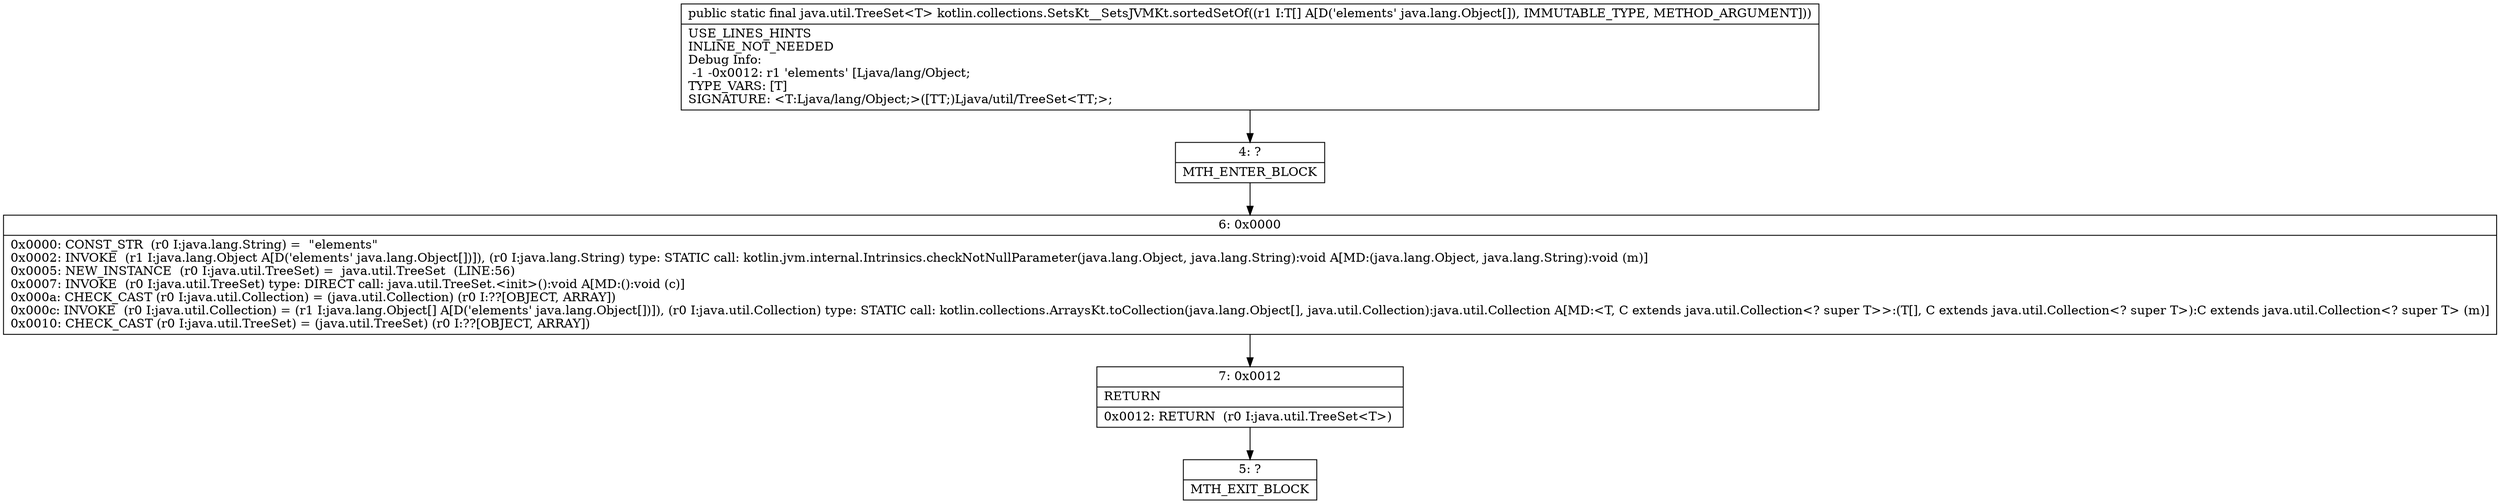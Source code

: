 digraph "CFG forkotlin.collections.SetsKt__SetsJVMKt.sortedSetOf([Ljava\/lang\/Object;)Ljava\/util\/TreeSet;" {
Node_4 [shape=record,label="{4\:\ ?|MTH_ENTER_BLOCK\l}"];
Node_6 [shape=record,label="{6\:\ 0x0000|0x0000: CONST_STR  (r0 I:java.lang.String) =  \"elements\" \l0x0002: INVOKE  (r1 I:java.lang.Object A[D('elements' java.lang.Object[])]), (r0 I:java.lang.String) type: STATIC call: kotlin.jvm.internal.Intrinsics.checkNotNullParameter(java.lang.Object, java.lang.String):void A[MD:(java.lang.Object, java.lang.String):void (m)]\l0x0005: NEW_INSTANCE  (r0 I:java.util.TreeSet) =  java.util.TreeSet  (LINE:56)\l0x0007: INVOKE  (r0 I:java.util.TreeSet) type: DIRECT call: java.util.TreeSet.\<init\>():void A[MD:():void (c)]\l0x000a: CHECK_CAST (r0 I:java.util.Collection) = (java.util.Collection) (r0 I:??[OBJECT, ARRAY]) \l0x000c: INVOKE  (r0 I:java.util.Collection) = (r1 I:java.lang.Object[] A[D('elements' java.lang.Object[])]), (r0 I:java.util.Collection) type: STATIC call: kotlin.collections.ArraysKt.toCollection(java.lang.Object[], java.util.Collection):java.util.Collection A[MD:\<T, C extends java.util.Collection\<? super T\>\>:(T[], C extends java.util.Collection\<? super T\>):C extends java.util.Collection\<? super T\> (m)]\l0x0010: CHECK_CAST (r0 I:java.util.TreeSet) = (java.util.TreeSet) (r0 I:??[OBJECT, ARRAY]) \l}"];
Node_7 [shape=record,label="{7\:\ 0x0012|RETURN\l|0x0012: RETURN  (r0 I:java.util.TreeSet\<T\>) \l}"];
Node_5 [shape=record,label="{5\:\ ?|MTH_EXIT_BLOCK\l}"];
MethodNode[shape=record,label="{public static final java.util.TreeSet\<T\> kotlin.collections.SetsKt__SetsJVMKt.sortedSetOf((r1 I:T[] A[D('elements' java.lang.Object[]), IMMUTABLE_TYPE, METHOD_ARGUMENT]))  | USE_LINES_HINTS\lINLINE_NOT_NEEDED\lDebug Info:\l  \-1 \-0x0012: r1 'elements' [Ljava\/lang\/Object;\lTYPE_VARS: [T]\lSIGNATURE: \<T:Ljava\/lang\/Object;\>([TT;)Ljava\/util\/TreeSet\<TT;\>;\l}"];
MethodNode -> Node_4;Node_4 -> Node_6;
Node_6 -> Node_7;
Node_7 -> Node_5;
}


